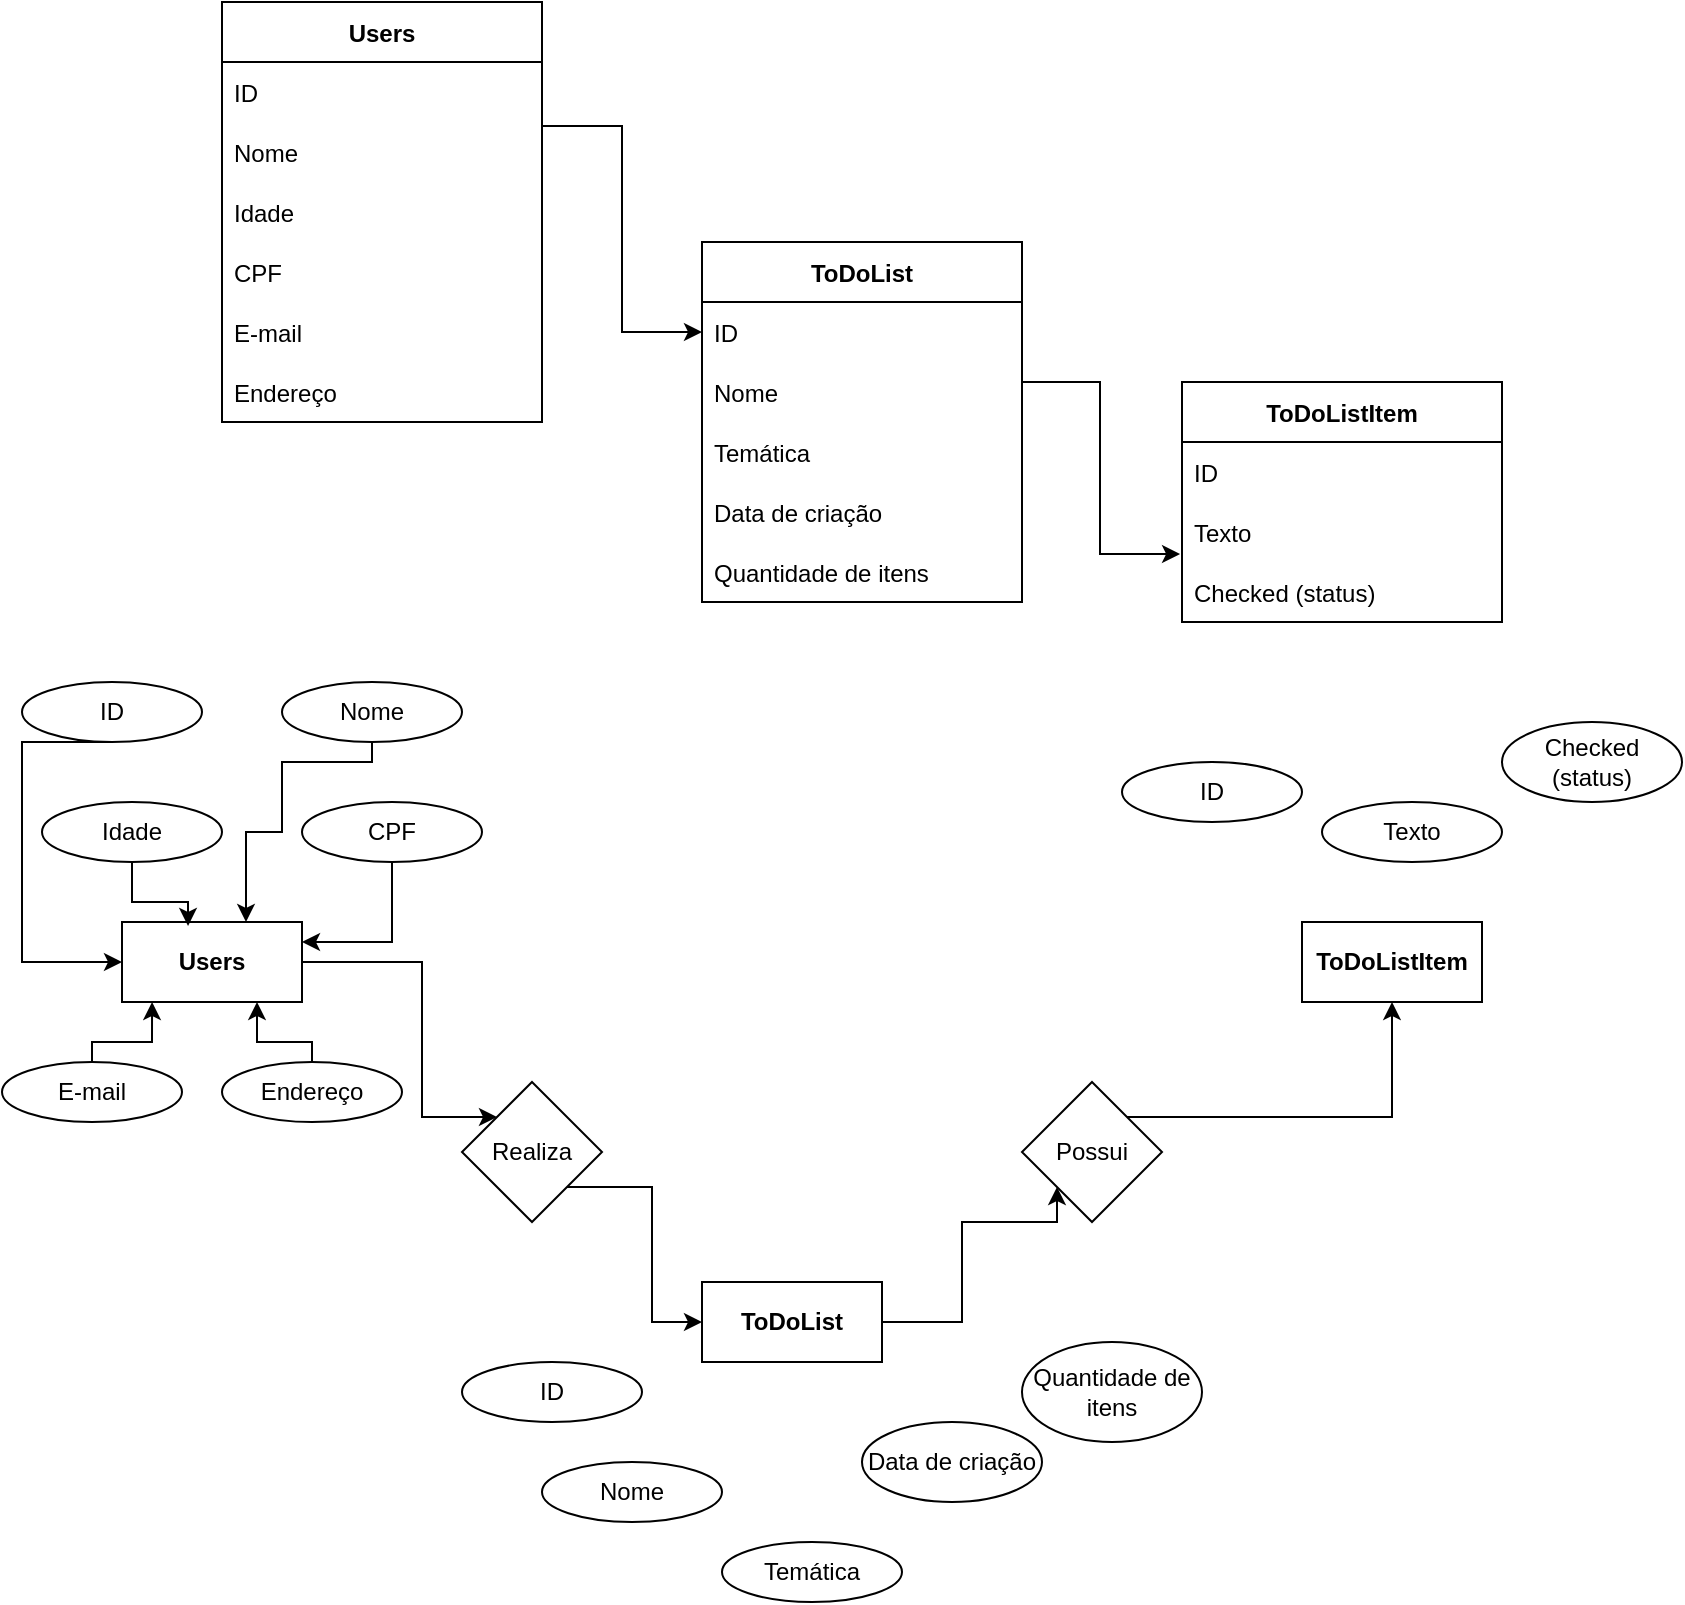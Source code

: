 <mxfile version="17.4.6" type="github">
  <diagram id="R2lEEEUBdFMjLlhIrx00" name="Page-1">
    <mxGraphModel dx="868" dy="450" grid="1" gridSize="10" guides="1" tooltips="1" connect="1" arrows="1" fold="1" page="1" pageScale="1" pageWidth="850" pageHeight="1100" math="0" shadow="0" extFonts="Permanent Marker^https://fonts.googleapis.com/css?family=Permanent+Marker">
      <root>
        <mxCell id="0" />
        <mxCell id="1" parent="0" />
        <mxCell id="EVhE_Ajfa-BV1NgpmVPn-1" value="Users" style="swimlane;fontStyle=1;childLayout=stackLayout;horizontal=1;startSize=30;horizontalStack=0;resizeParent=1;resizeParentMax=0;resizeLast=0;collapsible=1;marginBottom=0;" parent="1" vertex="1">
          <mxGeometry x="120" y="40" width="160" height="210" as="geometry">
            <mxRectangle x="170" y="330" width="60" height="30" as="alternateBounds" />
          </mxGeometry>
        </mxCell>
        <mxCell id="EVhE_Ajfa-BV1NgpmVPn-48" value="ID" style="text;strokeColor=none;fillColor=none;align=left;verticalAlign=middle;spacingLeft=4;spacingRight=4;overflow=hidden;points=[[0,0.5],[1,0.5]];portConstraint=eastwest;rotatable=0;" parent="EVhE_Ajfa-BV1NgpmVPn-1" vertex="1">
          <mxGeometry y="30" width="160" height="30" as="geometry" />
        </mxCell>
        <mxCell id="EVhE_Ajfa-BV1NgpmVPn-2" value="Nome" style="text;strokeColor=none;fillColor=none;align=left;verticalAlign=middle;spacingLeft=4;spacingRight=4;overflow=hidden;points=[[0,0.5],[1,0.5]];portConstraint=eastwest;rotatable=0;" parent="EVhE_Ajfa-BV1NgpmVPn-1" vertex="1">
          <mxGeometry y="60" width="160" height="30" as="geometry" />
        </mxCell>
        <mxCell id="EVhE_Ajfa-BV1NgpmVPn-4" value="Idade" style="text;strokeColor=none;fillColor=none;align=left;verticalAlign=middle;spacingLeft=4;spacingRight=4;overflow=hidden;points=[[0,0.5],[1,0.5]];portConstraint=eastwest;rotatable=0;" parent="EVhE_Ajfa-BV1NgpmVPn-1" vertex="1">
          <mxGeometry y="90" width="160" height="30" as="geometry" />
        </mxCell>
        <mxCell id="EVhE_Ajfa-BV1NgpmVPn-3" value="CPF" style="text;strokeColor=none;fillColor=none;align=left;verticalAlign=middle;spacingLeft=4;spacingRight=4;overflow=hidden;points=[[0,0.5],[1,0.5]];portConstraint=eastwest;rotatable=0;" parent="EVhE_Ajfa-BV1NgpmVPn-1" vertex="1">
          <mxGeometry y="120" width="160" height="30" as="geometry" />
        </mxCell>
        <mxCell id="EVhE_Ajfa-BV1NgpmVPn-21" value="E-mail" style="text;strokeColor=none;fillColor=none;align=left;verticalAlign=middle;spacingLeft=4;spacingRight=4;overflow=hidden;points=[[0,0.5],[1,0.5]];portConstraint=eastwest;rotatable=0;" parent="EVhE_Ajfa-BV1NgpmVPn-1" vertex="1">
          <mxGeometry y="150" width="160" height="30" as="geometry" />
        </mxCell>
        <mxCell id="EVhE_Ajfa-BV1NgpmVPn-22" value="Endereço" style="text;strokeColor=none;fillColor=none;align=left;verticalAlign=middle;spacingLeft=4;spacingRight=4;overflow=hidden;points=[[0,0.5],[1,0.5]];portConstraint=eastwest;rotatable=0;" parent="EVhE_Ajfa-BV1NgpmVPn-1" vertex="1">
          <mxGeometry y="180" width="160" height="30" as="geometry" />
        </mxCell>
        <mxCell id="EVhE_Ajfa-BV1NgpmVPn-30" value="ToDoList" style="swimlane;fontStyle=1;childLayout=stackLayout;horizontal=1;startSize=30;horizontalStack=0;resizeParent=1;resizeParentMax=0;resizeLast=0;collapsible=1;marginBottom=0;" parent="1" vertex="1">
          <mxGeometry x="360" y="160" width="160" height="180" as="geometry">
            <mxRectangle x="170" y="330" width="60" height="30" as="alternateBounds" />
          </mxGeometry>
        </mxCell>
        <mxCell id="EVhE_Ajfa-BV1NgpmVPn-49" value="ID" style="text;strokeColor=none;fillColor=none;align=left;verticalAlign=middle;spacingLeft=4;spacingRight=4;overflow=hidden;points=[[0,0.5],[1,0.5]];portConstraint=eastwest;rotatable=0;" parent="EVhE_Ajfa-BV1NgpmVPn-30" vertex="1">
          <mxGeometry y="30" width="160" height="30" as="geometry" />
        </mxCell>
        <mxCell id="EVhE_Ajfa-BV1NgpmVPn-32" value="Nome" style="text;strokeColor=none;fillColor=none;align=left;verticalAlign=middle;spacingLeft=4;spacingRight=4;overflow=hidden;points=[[0,0.5],[1,0.5]];portConstraint=eastwest;rotatable=0;" parent="EVhE_Ajfa-BV1NgpmVPn-30" vertex="1">
          <mxGeometry y="60" width="160" height="30" as="geometry" />
        </mxCell>
        <mxCell id="EVhE_Ajfa-BV1NgpmVPn-50" value="Temática" style="text;strokeColor=none;fillColor=none;align=left;verticalAlign=middle;spacingLeft=4;spacingRight=4;overflow=hidden;points=[[0,0.5],[1,0.5]];portConstraint=eastwest;rotatable=0;" parent="EVhE_Ajfa-BV1NgpmVPn-30" vertex="1">
          <mxGeometry y="90" width="160" height="30" as="geometry" />
        </mxCell>
        <mxCell id="EVhE_Ajfa-BV1NgpmVPn-31" value="Data de criação" style="text;strokeColor=none;fillColor=none;align=left;verticalAlign=middle;spacingLeft=4;spacingRight=4;overflow=hidden;points=[[0,0.5],[1,0.5]];portConstraint=eastwest;rotatable=0;" parent="EVhE_Ajfa-BV1NgpmVPn-30" vertex="1">
          <mxGeometry y="120" width="160" height="30" as="geometry" />
        </mxCell>
        <mxCell id="EVhE_Ajfa-BV1NgpmVPn-33" value="Quantidade de itens" style="text;strokeColor=none;fillColor=none;align=left;verticalAlign=middle;spacingLeft=4;spacingRight=4;overflow=hidden;points=[[0,0.5],[1,0.5]];portConstraint=eastwest;rotatable=0;" parent="EVhE_Ajfa-BV1NgpmVPn-30" vertex="1">
          <mxGeometry y="150" width="160" height="30" as="geometry" />
        </mxCell>
        <mxCell id="EVhE_Ajfa-BV1NgpmVPn-36" value="ToDoListItem" style="swimlane;fontStyle=1;childLayout=stackLayout;horizontal=1;startSize=30;horizontalStack=0;resizeParent=1;resizeParentMax=0;resizeLast=0;collapsible=1;marginBottom=0;" parent="1" vertex="1">
          <mxGeometry x="600" y="230" width="160" height="120" as="geometry">
            <mxRectangle x="170" y="330" width="60" height="30" as="alternateBounds" />
          </mxGeometry>
        </mxCell>
        <mxCell id="EVhE_Ajfa-BV1NgpmVPn-37" value="ID" style="text;strokeColor=none;fillColor=none;align=left;verticalAlign=middle;spacingLeft=4;spacingRight=4;overflow=hidden;points=[[0,0.5],[1,0.5]];portConstraint=eastwest;rotatable=0;" parent="EVhE_Ajfa-BV1NgpmVPn-36" vertex="1">
          <mxGeometry y="30" width="160" height="30" as="geometry" />
        </mxCell>
        <mxCell id="EVhE_Ajfa-BV1NgpmVPn-38" value="Texto" style="text;strokeColor=none;fillColor=none;align=left;verticalAlign=middle;spacingLeft=4;spacingRight=4;overflow=hidden;points=[[0,0.5],[1,0.5]];portConstraint=eastwest;rotatable=0;" parent="EVhE_Ajfa-BV1NgpmVPn-36" vertex="1">
          <mxGeometry y="60" width="160" height="30" as="geometry" />
        </mxCell>
        <mxCell id="EVhE_Ajfa-BV1NgpmVPn-39" value="Checked (status)" style="text;strokeColor=none;fillColor=none;align=left;verticalAlign=middle;spacingLeft=4;spacingRight=4;overflow=hidden;points=[[0,0.5],[1,0.5]];portConstraint=eastwest;rotatable=0;" parent="EVhE_Ajfa-BV1NgpmVPn-36" vertex="1">
          <mxGeometry y="90" width="160" height="30" as="geometry" />
        </mxCell>
        <mxCell id="EVhE_Ajfa-BV1NgpmVPn-44" value="" style="edgeStyle=orthogonalEdgeStyle;rounded=0;orthogonalLoop=1;jettySize=auto;html=1;" parent="1" edge="1">
          <mxGeometry relative="1" as="geometry">
            <mxPoint x="280" y="102" as="sourcePoint" />
            <mxPoint x="360" y="205" as="targetPoint" />
            <Array as="points">
              <mxPoint x="320" y="102" />
              <mxPoint x="320" y="205" />
              <mxPoint x="360" y="205" />
            </Array>
          </mxGeometry>
        </mxCell>
        <mxCell id="EVhE_Ajfa-BV1NgpmVPn-45" value="" style="edgeStyle=orthogonalEdgeStyle;rounded=0;orthogonalLoop=1;jettySize=auto;html=1;entryX=-0.006;entryY=0.867;entryDx=0;entryDy=0;entryPerimeter=0;" parent="1" target="EVhE_Ajfa-BV1NgpmVPn-38" edge="1">
          <mxGeometry relative="1" as="geometry">
            <mxPoint x="520" y="230" as="sourcePoint" />
            <mxPoint x="589" y="316" as="targetPoint" />
            <Array as="points">
              <mxPoint x="559" y="230" />
              <mxPoint x="559" y="316" />
            </Array>
          </mxGeometry>
        </mxCell>
        <mxCell id="yyZm1si1xMbP0Rzsm0aL-1" style="edgeStyle=orthogonalEdgeStyle;rounded=0;orthogonalLoop=1;jettySize=auto;html=1;exitX=1;exitY=1;exitDx=0;exitDy=0;entryX=0;entryY=0.5;entryDx=0;entryDy=0;" edge="1" parent="1" source="EVhE_Ajfa-BV1NgpmVPn-51" target="EVhE_Ajfa-BV1NgpmVPn-53">
          <mxGeometry relative="1" as="geometry" />
        </mxCell>
        <mxCell id="EVhE_Ajfa-BV1NgpmVPn-51" value="Realiza" style="rhombus;whiteSpace=wrap;html=1;" parent="1" vertex="1">
          <mxGeometry x="240" y="580" width="70" height="70" as="geometry" />
        </mxCell>
        <mxCell id="EVhE_Ajfa-BV1NgpmVPn-58" style="edgeStyle=orthogonalEdgeStyle;rounded=0;orthogonalLoop=1;jettySize=auto;html=1;exitX=1;exitY=0.5;exitDx=0;exitDy=0;entryX=0;entryY=0;entryDx=0;entryDy=0;" parent="1" source="EVhE_Ajfa-BV1NgpmVPn-52" target="EVhE_Ajfa-BV1NgpmVPn-51" edge="1">
          <mxGeometry relative="1" as="geometry">
            <Array as="points">
              <mxPoint x="220" y="520" />
              <mxPoint x="220" y="598" />
            </Array>
          </mxGeometry>
        </mxCell>
        <mxCell id="EVhE_Ajfa-BV1NgpmVPn-52" value="&lt;b&gt;Users&lt;/b&gt;" style="rounded=0;whiteSpace=wrap;html=1;" parent="1" vertex="1">
          <mxGeometry x="70" y="500" width="90" height="40" as="geometry" />
        </mxCell>
        <mxCell id="yyZm1si1xMbP0Rzsm0aL-2" style="edgeStyle=orthogonalEdgeStyle;rounded=0;orthogonalLoop=1;jettySize=auto;html=1;exitX=1;exitY=0.5;exitDx=0;exitDy=0;entryX=0;entryY=1;entryDx=0;entryDy=0;" edge="1" parent="1" source="EVhE_Ajfa-BV1NgpmVPn-53" target="EVhE_Ajfa-BV1NgpmVPn-54">
          <mxGeometry relative="1" as="geometry">
            <Array as="points">
              <mxPoint x="490" y="700" />
              <mxPoint x="490" y="650" />
              <mxPoint x="538" y="650" />
            </Array>
          </mxGeometry>
        </mxCell>
        <mxCell id="EVhE_Ajfa-BV1NgpmVPn-53" value="&lt;span style=&quot;font-weight: 700&quot;&gt;ToDoList&lt;/span&gt;" style="rounded=0;whiteSpace=wrap;html=1;" parent="1" vertex="1">
          <mxGeometry x="360" y="680" width="90" height="40" as="geometry" />
        </mxCell>
        <mxCell id="yyZm1si1xMbP0Rzsm0aL-3" style="edgeStyle=orthogonalEdgeStyle;rounded=0;orthogonalLoop=1;jettySize=auto;html=1;exitX=1;exitY=0;exitDx=0;exitDy=0;entryX=0.5;entryY=1;entryDx=0;entryDy=0;" edge="1" parent="1" source="EVhE_Ajfa-BV1NgpmVPn-54" target="EVhE_Ajfa-BV1NgpmVPn-55">
          <mxGeometry relative="1" as="geometry" />
        </mxCell>
        <mxCell id="EVhE_Ajfa-BV1NgpmVPn-54" value="Possui" style="rhombus;whiteSpace=wrap;html=1;" parent="1" vertex="1">
          <mxGeometry x="520" y="580" width="70" height="70" as="geometry" />
        </mxCell>
        <mxCell id="EVhE_Ajfa-BV1NgpmVPn-55" value="&lt;span style=&quot;font-weight: 700&quot;&gt;ToDoListItem&lt;/span&gt;" style="rounded=0;whiteSpace=wrap;html=1;" parent="1" vertex="1">
          <mxGeometry x="660" y="500" width="90" height="40" as="geometry" />
        </mxCell>
        <mxCell id="yyZm1si1xMbP0Rzsm0aL-9" style="edgeStyle=orthogonalEdgeStyle;rounded=0;orthogonalLoop=1;jettySize=auto;html=1;exitX=0.5;exitY=1;exitDx=0;exitDy=0;entryX=0;entryY=0.5;entryDx=0;entryDy=0;" edge="1" parent="1" source="EVhE_Ajfa-BV1NgpmVPn-56" target="EVhE_Ajfa-BV1NgpmVPn-52">
          <mxGeometry relative="1" as="geometry">
            <Array as="points">
              <mxPoint x="20" y="410" />
              <mxPoint x="20" y="520" />
            </Array>
          </mxGeometry>
        </mxCell>
        <mxCell id="EVhE_Ajfa-BV1NgpmVPn-56" value="ID" style="ellipse;whiteSpace=wrap;html=1;" parent="1" vertex="1">
          <mxGeometry x="20" y="380" width="90" height="30" as="geometry" />
        </mxCell>
        <mxCell id="yyZm1si1xMbP0Rzsm0aL-5" style="edgeStyle=orthogonalEdgeStyle;rounded=0;orthogonalLoop=1;jettySize=auto;html=1;exitX=0.5;exitY=0;exitDx=0;exitDy=0;entryX=0.75;entryY=1;entryDx=0;entryDy=0;" edge="1" parent="1" source="EVhE_Ajfa-BV1NgpmVPn-57" target="EVhE_Ajfa-BV1NgpmVPn-52">
          <mxGeometry relative="1" as="geometry">
            <Array as="points">
              <mxPoint x="165" y="560" />
              <mxPoint x="138" y="560" />
            </Array>
          </mxGeometry>
        </mxCell>
        <mxCell id="EVhE_Ajfa-BV1NgpmVPn-57" value="&lt;span style=&quot;text-align: left&quot;&gt;Endereço&lt;/span&gt;" style="ellipse;whiteSpace=wrap;html=1;" parent="1" vertex="1">
          <mxGeometry x="120" y="570" width="90" height="30" as="geometry" />
        </mxCell>
        <mxCell id="yyZm1si1xMbP0Rzsm0aL-10" style="edgeStyle=orthogonalEdgeStyle;rounded=0;orthogonalLoop=1;jettySize=auto;html=1;exitX=0.5;exitY=1;exitDx=0;exitDy=0;entryX=0.678;entryY=0;entryDx=0;entryDy=0;entryPerimeter=0;" edge="1" parent="1" source="EVhE_Ajfa-BV1NgpmVPn-59" target="EVhE_Ajfa-BV1NgpmVPn-52">
          <mxGeometry relative="1" as="geometry">
            <Array as="points">
              <mxPoint x="195" y="420" />
              <mxPoint x="150" y="420" />
              <mxPoint x="150" y="455" />
              <mxPoint x="132" y="455" />
            </Array>
          </mxGeometry>
        </mxCell>
        <mxCell id="EVhE_Ajfa-BV1NgpmVPn-59" value="&lt;span style=&quot;text-align: left&quot;&gt;Nome&lt;/span&gt;" style="ellipse;whiteSpace=wrap;html=1;" parent="1" vertex="1">
          <mxGeometry x="150" y="380" width="90" height="30" as="geometry" />
        </mxCell>
        <mxCell id="yyZm1si1xMbP0Rzsm0aL-8" style="edgeStyle=orthogonalEdgeStyle;rounded=0;orthogonalLoop=1;jettySize=auto;html=1;exitX=0.5;exitY=1;exitDx=0;exitDy=0;entryX=0.367;entryY=0.05;entryDx=0;entryDy=0;entryPerimeter=0;" edge="1" parent="1" source="EVhE_Ajfa-BV1NgpmVPn-60" target="EVhE_Ajfa-BV1NgpmVPn-52">
          <mxGeometry relative="1" as="geometry" />
        </mxCell>
        <mxCell id="EVhE_Ajfa-BV1NgpmVPn-60" value="&lt;span style=&quot;text-align: left&quot;&gt;Idade&lt;/span&gt;" style="ellipse;whiteSpace=wrap;html=1;" parent="1" vertex="1">
          <mxGeometry x="30" y="440" width="90" height="30" as="geometry" />
        </mxCell>
        <mxCell id="yyZm1si1xMbP0Rzsm0aL-6" style="edgeStyle=orthogonalEdgeStyle;rounded=0;orthogonalLoop=1;jettySize=auto;html=1;exitX=0.5;exitY=1;exitDx=0;exitDy=0;entryX=1;entryY=0.25;entryDx=0;entryDy=0;" edge="1" parent="1" source="EVhE_Ajfa-BV1NgpmVPn-61" target="EVhE_Ajfa-BV1NgpmVPn-52">
          <mxGeometry relative="1" as="geometry">
            <Array as="points">
              <mxPoint x="205" y="510" />
            </Array>
          </mxGeometry>
        </mxCell>
        <mxCell id="EVhE_Ajfa-BV1NgpmVPn-61" value="&lt;span style=&quot;text-align: left&quot;&gt;CPF&lt;/span&gt;" style="ellipse;whiteSpace=wrap;html=1;" parent="1" vertex="1">
          <mxGeometry x="160" y="440" width="90" height="30" as="geometry" />
        </mxCell>
        <mxCell id="yyZm1si1xMbP0Rzsm0aL-4" style="edgeStyle=orthogonalEdgeStyle;rounded=0;orthogonalLoop=1;jettySize=auto;html=1;exitX=0.5;exitY=0;exitDx=0;exitDy=0;entryX=0.167;entryY=1;entryDx=0;entryDy=0;entryPerimeter=0;" edge="1" parent="1" source="EVhE_Ajfa-BV1NgpmVPn-62" target="EVhE_Ajfa-BV1NgpmVPn-52">
          <mxGeometry relative="1" as="geometry">
            <Array as="points">
              <mxPoint x="55" y="560" />
              <mxPoint x="85" y="560" />
            </Array>
          </mxGeometry>
        </mxCell>
        <mxCell id="EVhE_Ajfa-BV1NgpmVPn-62" value="&lt;span style=&quot;text-align: left&quot;&gt;E-mail&lt;/span&gt;" style="ellipse;whiteSpace=wrap;html=1;" parent="1" vertex="1">
          <mxGeometry x="10" y="570" width="90" height="30" as="geometry" />
        </mxCell>
        <mxCell id="EVhE_Ajfa-BV1NgpmVPn-64" value="ID" style="ellipse;whiteSpace=wrap;html=1;" parent="1" vertex="1">
          <mxGeometry x="240" y="720" width="90" height="30" as="geometry" />
        </mxCell>
        <mxCell id="EVhE_Ajfa-BV1NgpmVPn-65" value="ID" style="ellipse;whiteSpace=wrap;html=1;" parent="1" vertex="1">
          <mxGeometry x="570" y="420" width="90" height="30" as="geometry" />
        </mxCell>
        <mxCell id="EVhE_Ajfa-BV1NgpmVPn-66" value="&lt;span style=&quot;text-align: left&quot;&gt;Temática&lt;/span&gt;" style="ellipse;whiteSpace=wrap;html=1;" parent="1" vertex="1">
          <mxGeometry x="370" y="810" width="90" height="30" as="geometry" />
        </mxCell>
        <mxCell id="EVhE_Ajfa-BV1NgpmVPn-67" value="&lt;span style=&quot;text-align: left&quot;&gt;Data de criação&lt;/span&gt;" style="ellipse;whiteSpace=wrap;html=1;" parent="1" vertex="1">
          <mxGeometry x="440" y="750" width="90" height="40" as="geometry" />
        </mxCell>
        <mxCell id="EVhE_Ajfa-BV1NgpmVPn-68" value="&lt;span style=&quot;text-align: left&quot;&gt;Quantidade de itens&lt;/span&gt;" style="ellipse;whiteSpace=wrap;html=1;" parent="1" vertex="1">
          <mxGeometry x="520" y="710" width="90" height="50" as="geometry" />
        </mxCell>
        <mxCell id="EVhE_Ajfa-BV1NgpmVPn-69" value="&lt;span style=&quot;text-align: left&quot;&gt;Nome&lt;/span&gt;" style="ellipse;whiteSpace=wrap;html=1;" parent="1" vertex="1">
          <mxGeometry x="280" y="770" width="90" height="30" as="geometry" />
        </mxCell>
        <mxCell id="EVhE_Ajfa-BV1NgpmVPn-73" value="&lt;span style=&quot;text-align: left&quot;&gt;Texto&lt;/span&gt;" style="ellipse;whiteSpace=wrap;html=1;" parent="1" vertex="1">
          <mxGeometry x="670" y="440" width="90" height="30" as="geometry" />
        </mxCell>
        <mxCell id="EVhE_Ajfa-BV1NgpmVPn-74" value="&lt;span style=&quot;text-align: left&quot;&gt;Checked (status)&lt;/span&gt;" style="ellipse;whiteSpace=wrap;html=1;" parent="1" vertex="1">
          <mxGeometry x="760" y="400" width="90" height="40" as="geometry" />
        </mxCell>
      </root>
    </mxGraphModel>
  </diagram>
</mxfile>

